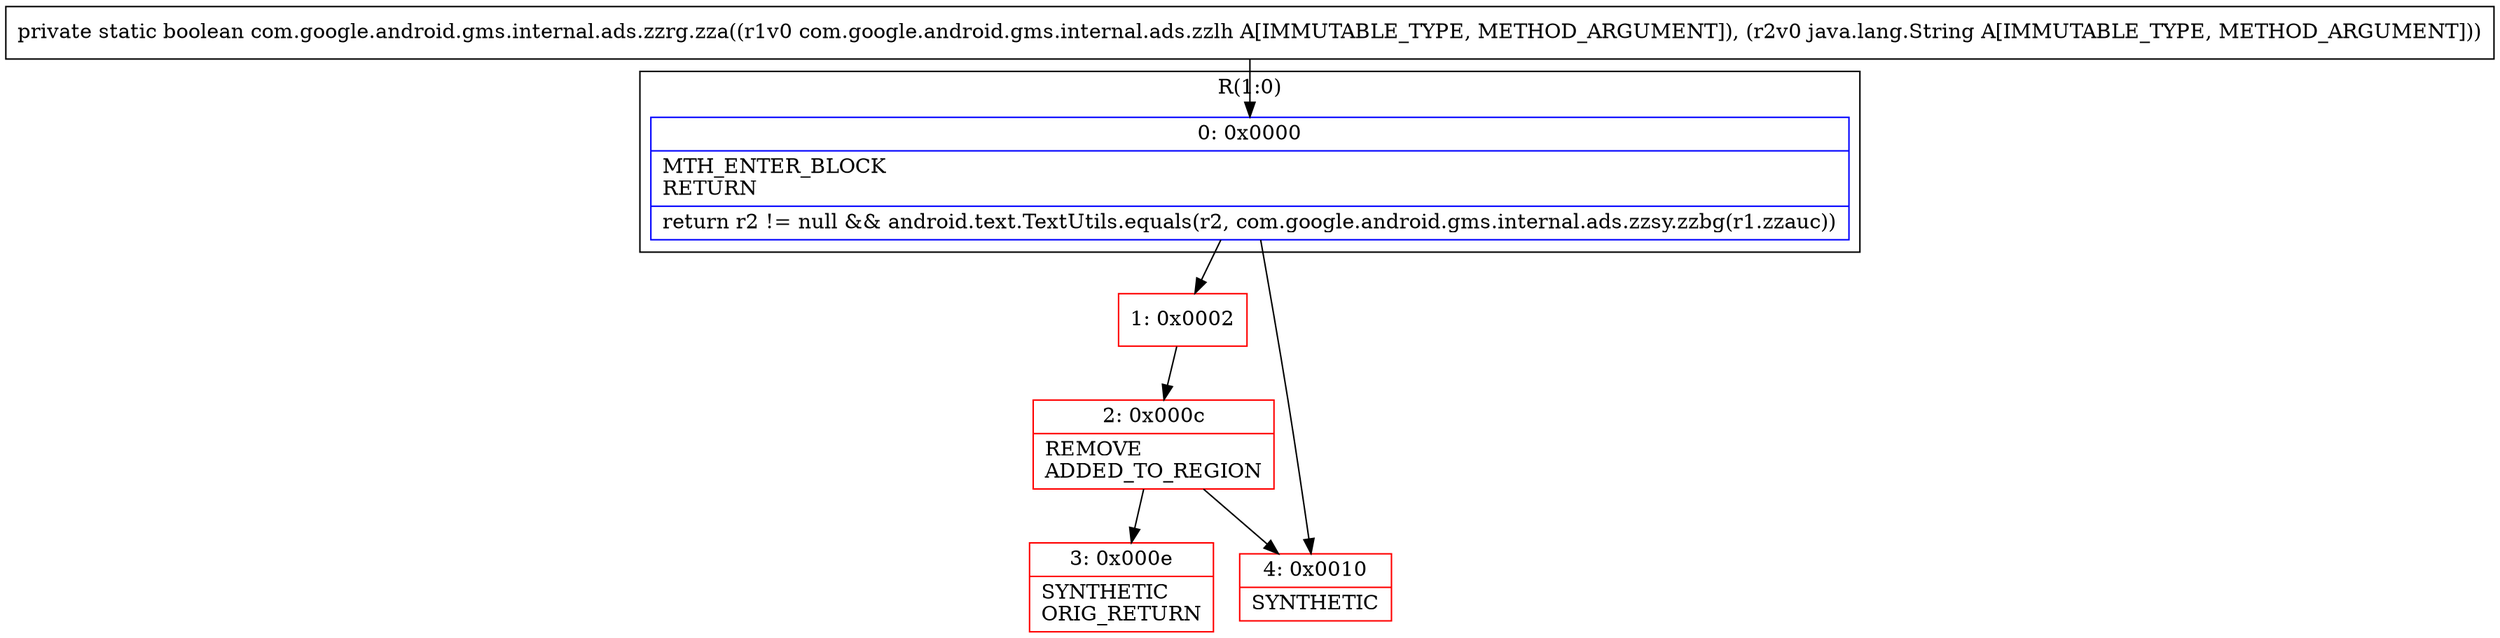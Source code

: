 digraph "CFG forcom.google.android.gms.internal.ads.zzrg.zza(Lcom\/google\/android\/gms\/internal\/ads\/zzlh;Ljava\/lang\/String;)Z" {
subgraph cluster_Region_2052074501 {
label = "R(1:0)";
node [shape=record,color=blue];
Node_0 [shape=record,label="{0\:\ 0x0000|MTH_ENTER_BLOCK\lRETURN\l|return r2 != null && android.text.TextUtils.equals(r2, com.google.android.gms.internal.ads.zzsy.zzbg(r1.zzauc))\l}"];
}
Node_1 [shape=record,color=red,label="{1\:\ 0x0002}"];
Node_2 [shape=record,color=red,label="{2\:\ 0x000c|REMOVE\lADDED_TO_REGION\l}"];
Node_3 [shape=record,color=red,label="{3\:\ 0x000e|SYNTHETIC\lORIG_RETURN\l}"];
Node_4 [shape=record,color=red,label="{4\:\ 0x0010|SYNTHETIC\l}"];
MethodNode[shape=record,label="{private static boolean com.google.android.gms.internal.ads.zzrg.zza((r1v0 com.google.android.gms.internal.ads.zzlh A[IMMUTABLE_TYPE, METHOD_ARGUMENT]), (r2v0 java.lang.String A[IMMUTABLE_TYPE, METHOD_ARGUMENT])) }"];
MethodNode -> Node_0;
Node_0 -> Node_1;
Node_0 -> Node_4;
Node_1 -> Node_2;
Node_2 -> Node_3;
Node_2 -> Node_4;
}


